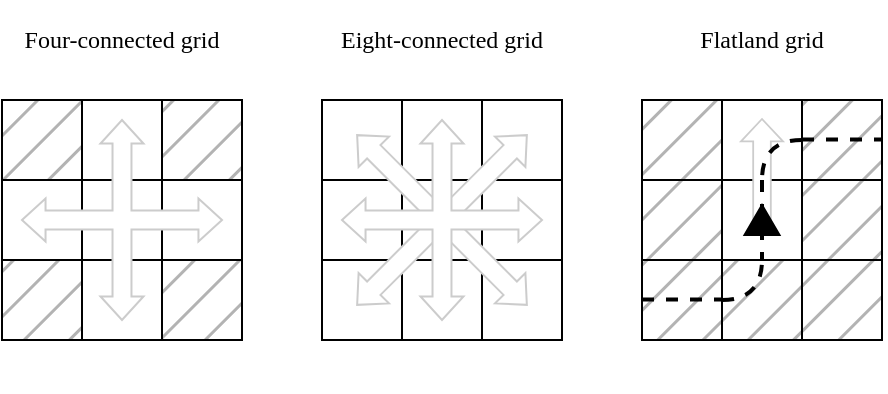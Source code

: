 <mxfile version="21.7.5" type="device">
  <diagram name="Page-1" id="hs3FEmoFCI0DQv1t9gjm">
    <mxGraphModel dx="681" dy="425" grid="1" gridSize="10" guides="1" tooltips="1" connect="1" arrows="1" fold="1" page="1" pageScale="1" pageWidth="1400" pageHeight="850" math="0" shadow="0">
      <root>
        <mxCell id="0" />
        <mxCell id="1" parent="0" />
        <mxCell id="8s7Zt1Opb5Dttg0bfxXg-63" value="" style="whiteSpace=wrap;html=1;aspect=fixed;fillStyle=solid;" vertex="1" parent="1">
          <mxGeometry x="120" y="80" width="120" height="120" as="geometry" />
        </mxCell>
        <mxCell id="8s7Zt1Opb5Dttg0bfxXg-64" value="" style="whiteSpace=wrap;html=1;aspect=fixed;fillStyle=solid;" vertex="1" parent="1">
          <mxGeometry x="280" y="80" width="120" height="120" as="geometry" />
        </mxCell>
        <mxCell id="8s7Zt1Opb5Dttg0bfxXg-65" value="" style="whiteSpace=wrap;html=1;aspect=fixed;fillStyle=solid;" vertex="1" parent="1">
          <mxGeometry x="440" y="80" width="120" height="120" as="geometry" />
        </mxCell>
        <mxCell id="8s7Zt1Opb5Dttg0bfxXg-1" value="" style="whiteSpace=wrap;html=1;aspect=fixed;fillColor=#B3B3B3;fillStyle=hatch;" vertex="1" parent="1">
          <mxGeometry x="120" y="80" width="40" height="40" as="geometry" />
        </mxCell>
        <mxCell id="8s7Zt1Opb5Dttg0bfxXg-3" value="" style="whiteSpace=wrap;html=1;aspect=fixed;fillStyle=hatch;" vertex="1" parent="1">
          <mxGeometry x="160" y="80" width="40" height="40" as="geometry" />
        </mxCell>
        <mxCell id="8s7Zt1Opb5Dttg0bfxXg-4" value="" style="whiteSpace=wrap;html=1;aspect=fixed;" vertex="1" parent="1">
          <mxGeometry x="120" y="120" width="40" height="40" as="geometry" />
        </mxCell>
        <mxCell id="8s7Zt1Opb5Dttg0bfxXg-5" value="" style="whiteSpace=wrap;html=1;aspect=fixed;" vertex="1" parent="1">
          <mxGeometry x="160" y="120" width="40" height="40" as="geometry" />
        </mxCell>
        <mxCell id="8s7Zt1Opb5Dttg0bfxXg-6" value="" style="whiteSpace=wrap;html=1;aspect=fixed;fillColor=#B3B3B3;fillStyle=hatch;" vertex="1" parent="1">
          <mxGeometry x="120" y="160" width="40" height="40" as="geometry" />
        </mxCell>
        <mxCell id="8s7Zt1Opb5Dttg0bfxXg-7" value="" style="whiteSpace=wrap;html=1;aspect=fixed;" vertex="1" parent="1">
          <mxGeometry x="160" y="160" width="40" height="40" as="geometry" />
        </mxCell>
        <mxCell id="8s7Zt1Opb5Dttg0bfxXg-8" value="" style="whiteSpace=wrap;html=1;aspect=fixed;fillColor=#B3B3B3;fillStyle=hatch;" vertex="1" parent="1">
          <mxGeometry x="200" y="80" width="40" height="40" as="geometry" />
        </mxCell>
        <mxCell id="8s7Zt1Opb5Dttg0bfxXg-9" value="" style="whiteSpace=wrap;html=1;aspect=fixed;" vertex="1" parent="1">
          <mxGeometry x="200" y="120" width="40" height="40" as="geometry" />
        </mxCell>
        <mxCell id="8s7Zt1Opb5Dttg0bfxXg-56" value="" style="html=1;shadow=0;dashed=0;align=center;verticalAlign=middle;shape=mxgraph.arrows2.quadArrow;dy=4.74;dx=11.77;notch=24;arrowHead=6;strokeColor=#CCCCCC;" vertex="1" parent="1">
          <mxGeometry x="130" y="90" width="100" height="100" as="geometry" />
        </mxCell>
        <mxCell id="8s7Zt1Opb5Dttg0bfxXg-10" value="" style="whiteSpace=wrap;html=1;aspect=fixed;fillColor=#B3B3B3;fillStyle=hatch;" vertex="1" parent="1">
          <mxGeometry x="200" y="160" width="40" height="40" as="geometry" />
        </mxCell>
        <mxCell id="8s7Zt1Opb5Dttg0bfxXg-11" value="" style="whiteSpace=wrap;html=1;aspect=fixed;" vertex="1" parent="1">
          <mxGeometry x="280" y="80" width="40" height="40" as="geometry" />
        </mxCell>
        <mxCell id="8s7Zt1Opb5Dttg0bfxXg-12" value="" style="whiteSpace=wrap;html=1;aspect=fixed;" vertex="1" parent="1">
          <mxGeometry x="320" y="80" width="40" height="40" as="geometry" />
        </mxCell>
        <mxCell id="8s7Zt1Opb5Dttg0bfxXg-13" value="" style="whiteSpace=wrap;html=1;aspect=fixed;" vertex="1" parent="1">
          <mxGeometry x="280" y="120" width="40" height="40" as="geometry" />
        </mxCell>
        <mxCell id="8s7Zt1Opb5Dttg0bfxXg-14" value="" style="whiteSpace=wrap;html=1;aspect=fixed;" vertex="1" parent="1">
          <mxGeometry x="320" y="120" width="40" height="40" as="geometry" />
        </mxCell>
        <mxCell id="8s7Zt1Opb5Dttg0bfxXg-15" value="" style="whiteSpace=wrap;html=1;aspect=fixed;fillColor=none;" vertex="1" parent="1">
          <mxGeometry x="280" y="160" width="40" height="40" as="geometry" />
        </mxCell>
        <mxCell id="8s7Zt1Opb5Dttg0bfxXg-16" value="" style="whiteSpace=wrap;html=1;aspect=fixed;fillColor=none;" vertex="1" parent="1">
          <mxGeometry x="320" y="160" width="40" height="40" as="geometry" />
        </mxCell>
        <mxCell id="8s7Zt1Opb5Dttg0bfxXg-17" value="" style="whiteSpace=wrap;html=1;aspect=fixed;fillColor=none;" vertex="1" parent="1">
          <mxGeometry x="360" y="80" width="40" height="40" as="geometry" />
        </mxCell>
        <mxCell id="8s7Zt1Opb5Dttg0bfxXg-18" value="" style="whiteSpace=wrap;html=1;aspect=fixed;fillColor=none;" vertex="1" parent="1">
          <mxGeometry x="360" y="120" width="40" height="40" as="geometry" />
        </mxCell>
        <mxCell id="8s7Zt1Opb5Dttg0bfxXg-19" value="" style="whiteSpace=wrap;html=1;aspect=fixed;fillColor=none;" vertex="1" parent="1">
          <mxGeometry x="360" y="160" width="40" height="40" as="geometry" />
        </mxCell>
        <mxCell id="8s7Zt1Opb5Dttg0bfxXg-60" value="" style="html=1;shadow=0;dashed=0;align=center;verticalAlign=middle;shape=mxgraph.arrows2.quadArrow;dy=4.74;dx=11.77;notch=24;arrowHead=6;strokeColor=#CCCCCC;rotation=-45;" vertex="1" parent="1">
          <mxGeometry x="280" y="80" width="120" height="120" as="geometry" />
        </mxCell>
        <mxCell id="8s7Zt1Opb5Dttg0bfxXg-20" value="" style="whiteSpace=wrap;html=1;aspect=fixed;fillColor=#B3B3B3;fillStyle=hatch;" vertex="1" parent="1">
          <mxGeometry x="440" y="80" width="40" height="40" as="geometry" />
        </mxCell>
        <mxCell id="8s7Zt1Opb5Dttg0bfxXg-21" value="" style="whiteSpace=wrap;html=1;aspect=fixed;" vertex="1" parent="1">
          <mxGeometry x="480" y="80" width="40" height="40" as="geometry" />
        </mxCell>
        <mxCell id="8s7Zt1Opb5Dttg0bfxXg-59" value="" style="html=1;shadow=0;dashed=0;align=center;verticalAlign=middle;shape=mxgraph.arrows2.quadArrow;dy=4.74;dx=11.77;notch=24;arrowHead=6;strokeColor=#CCCCCC;" vertex="1" parent="1">
          <mxGeometry x="290" y="90" width="100" height="100" as="geometry" />
        </mxCell>
        <mxCell id="8s7Zt1Opb5Dttg0bfxXg-22" value="" style="whiteSpace=wrap;html=1;aspect=fixed;fillColor=#B3B3B3;fillStyle=hatch;" vertex="1" parent="1">
          <mxGeometry x="440" y="120" width="40" height="40" as="geometry" />
        </mxCell>
        <mxCell id="8s7Zt1Opb5Dttg0bfxXg-23" value="" style="whiteSpace=wrap;html=1;aspect=fixed;" vertex="1" parent="1">
          <mxGeometry x="480" y="120" width="40" height="40" as="geometry" />
        </mxCell>
        <mxCell id="8s7Zt1Opb5Dttg0bfxXg-24" value="" style="whiteSpace=wrap;html=1;aspect=fixed;fillColor=#B3B3B3;fillStyle=hatch;" vertex="1" parent="1">
          <mxGeometry x="440" y="160" width="40" height="40" as="geometry" />
        </mxCell>
        <mxCell id="8s7Zt1Opb5Dttg0bfxXg-25" value="" style="whiteSpace=wrap;html=1;aspect=fixed;fillColor=#B3B3B3;fillStyle=hatch;" vertex="1" parent="1">
          <mxGeometry x="480" y="160" width="40" height="40" as="geometry" />
        </mxCell>
        <mxCell id="8s7Zt1Opb5Dttg0bfxXg-26" value="" style="whiteSpace=wrap;html=1;aspect=fixed;fillColor=#B3B3B3;fillStyle=hatch;" vertex="1" parent="1">
          <mxGeometry x="520" y="80" width="40" height="40" as="geometry" />
        </mxCell>
        <mxCell id="8s7Zt1Opb5Dttg0bfxXg-27" value="" style="whiteSpace=wrap;html=1;aspect=fixed;fillColor=#B3B3B3;fillStyle=hatch;" vertex="1" parent="1">
          <mxGeometry x="520" y="120" width="40" height="40" as="geometry" />
        </mxCell>
        <mxCell id="8s7Zt1Opb5Dttg0bfxXg-28" value="" style="whiteSpace=wrap;html=1;aspect=fixed;fillColor=#B3B3B3;fillStyle=hatch;" vertex="1" parent="1">
          <mxGeometry x="520" y="160" width="40" height="40" as="geometry" />
        </mxCell>
        <mxCell id="8s7Zt1Opb5Dttg0bfxXg-29" value="" style="shape=image;html=1;verticalAlign=top;verticalLabelPosition=bottom;labelBackgroundColor=#ffffff;imageAspect=0;aspect=fixed;image=https://cdn0.iconfinder.com/data/icons/phosphor-fill-vol-4/256/robot-fill-128.png" vertex="1" parent="1">
          <mxGeometry x="168" y="128" width="24" height="24" as="geometry" />
        </mxCell>
        <mxCell id="8s7Zt1Opb5Dttg0bfxXg-33" value="" style="endArrow=none;html=1;rounded=0;entryX=1;entryY=0.5;entryDx=0;entryDy=0;dashed=1;strokeWidth=2;" edge="1" parent="1">
          <mxGeometry width="50" height="50" relative="1" as="geometry">
            <mxPoint x="520" y="99.76" as="sourcePoint" />
            <mxPoint x="560" y="99.76" as="targetPoint" />
          </mxGeometry>
        </mxCell>
        <mxCell id="8s7Zt1Opb5Dttg0bfxXg-34" value="" style="endArrow=none;html=1;rounded=0;entryX=1;entryY=0.5;entryDx=0;entryDy=0;dashed=1;strokeWidth=2;" edge="1" parent="1">
          <mxGeometry width="50" height="50" relative="1" as="geometry">
            <mxPoint x="440" y="179.76" as="sourcePoint" />
            <mxPoint x="480" y="179.76" as="targetPoint" />
          </mxGeometry>
        </mxCell>
        <mxCell id="8s7Zt1Opb5Dttg0bfxXg-38" value="" style="curved=1;endArrow=none;html=1;rounded=0;exitX=0;exitY=0.5;exitDx=0;exitDy=0;entryX=0.5;entryY=0;entryDx=0;entryDy=0;endFill=0;dashed=1;strokeWidth=2;" edge="1" parent="1" source="8s7Zt1Opb5Dttg0bfxXg-25" target="8s7Zt1Opb5Dttg0bfxXg-25">
          <mxGeometry width="50" height="50" relative="1" as="geometry">
            <mxPoint x="500" y="240" as="sourcePoint" />
            <mxPoint x="550" y="190" as="targetPoint" />
            <Array as="points">
              <mxPoint x="500" y="180" />
            </Array>
          </mxGeometry>
        </mxCell>
        <mxCell id="8s7Zt1Opb5Dttg0bfxXg-62" value="" style="html=1;shadow=0;dashed=0;align=center;verticalAlign=middle;shape=mxgraph.arrows2.arrow;dy=0.58;dx=11.15;flipH=1;notch=0;strokeColor=#CCCCCC;rotation=90;strokeWidth=0.9;" vertex="1" parent="1">
          <mxGeometry x="471.25" y="107.75" width="57.5" height="21" as="geometry" />
        </mxCell>
        <mxCell id="8s7Zt1Opb5Dttg0bfxXg-39" value="" style="curved=1;endArrow=none;html=1;rounded=0;exitX=0;exitY=0.5;exitDx=0;exitDy=0;entryX=0.5;entryY=0;entryDx=0;entryDy=0;endFill=0;dashed=1;strokeWidth=2;" edge="1" parent="1">
          <mxGeometry width="50" height="50" relative="1" as="geometry">
            <mxPoint x="520.0" y="100" as="sourcePoint" />
            <mxPoint x="500.0" y="120" as="targetPoint" />
            <Array as="points">
              <mxPoint x="500.0" y="100" />
            </Array>
          </mxGeometry>
        </mxCell>
        <mxCell id="8s7Zt1Opb5Dttg0bfxXg-42" value="" style="shape=image;html=1;verticalAlign=top;verticalLabelPosition=bottom;labelBackgroundColor=#ffffff;imageAspect=0;aspect=fixed;image=https://cdn0.iconfinder.com/data/icons/phosphor-fill-vol-4/256/robot-fill-128.png" vertex="1" parent="1">
          <mxGeometry x="328" y="128" width="24" height="24" as="geometry" />
        </mxCell>
        <mxCell id="8s7Zt1Opb5Dttg0bfxXg-50" value="" style="endArrow=none;html=1;rounded=0;entryX=0.5;entryY=0;entryDx=0;entryDy=0;dashed=1;strokeWidth=2;exitX=0.5;exitY=0;exitDx=0;exitDy=0;" edge="1" parent="1" source="8s7Zt1Opb5Dttg0bfxXg-23" target="8s7Zt1Opb5Dttg0bfxXg-25">
          <mxGeometry width="50" height="50" relative="1" as="geometry">
            <mxPoint x="450" y="189.76" as="sourcePoint" />
            <mxPoint x="490" y="189.76" as="targetPoint" />
          </mxGeometry>
        </mxCell>
        <mxCell id="8s7Zt1Opb5Dttg0bfxXg-53" value="&lt;font style=&quot;font-size: 12px;&quot;&gt;Eight-connected grid&lt;/font&gt;" style="text;html=1;strokeColor=none;fillColor=none;align=center;verticalAlign=middle;whiteSpace=wrap;rounded=0;fontFamily=Computer Modern;fontSource=https%3A%2F%2Ffonts.googleapis.com%2Fcss%3Ffamily%3DComputer%2BModern;fontSize=12;" vertex="1" parent="1">
          <mxGeometry x="280" y="30" width="120" height="40" as="geometry" />
        </mxCell>
        <mxCell id="8s7Zt1Opb5Dttg0bfxXg-54" value="&lt;font data-font-src=&quot;https://fonts.googleapis.com/css?family=Computer+Modern&quot; face=&quot;Computer Modern&quot; style=&quot;font-size: 12px;&quot;&gt;Four-connected grid&lt;/font&gt;" style="text;html=1;strokeColor=none;fillColor=none;align=center;verticalAlign=middle;whiteSpace=wrap;rounded=0;" vertex="1" parent="1">
          <mxGeometry x="120" y="30" width="120" height="40" as="geometry" />
        </mxCell>
        <mxCell id="8s7Zt1Opb5Dttg0bfxXg-55" value="&lt;font style=&quot;font-size: 12px;&quot;&gt;Flatland grid&lt;/font&gt;" style="text;html=1;strokeColor=none;fillColor=none;align=center;verticalAlign=middle;whiteSpace=wrap;rounded=0;fontFamily=Computer Modern;fontSource=https%3A%2F%2Ffonts.googleapis.com%2Fcss%3Ffamily%3DComputer%2BModern;fontSize=12;" vertex="1" parent="1">
          <mxGeometry x="440" y="30" width="120" height="40" as="geometry" />
        </mxCell>
        <mxCell id="8s7Zt1Opb5Dttg0bfxXg-45" value="" style="triangle;whiteSpace=wrap;html=1;rotation=-90;fillColor=#000000;" vertex="1" parent="1">
          <mxGeometry x="492.5" y="131.25" width="15" height="17.5" as="geometry" />
        </mxCell>
      </root>
    </mxGraphModel>
  </diagram>
</mxfile>

